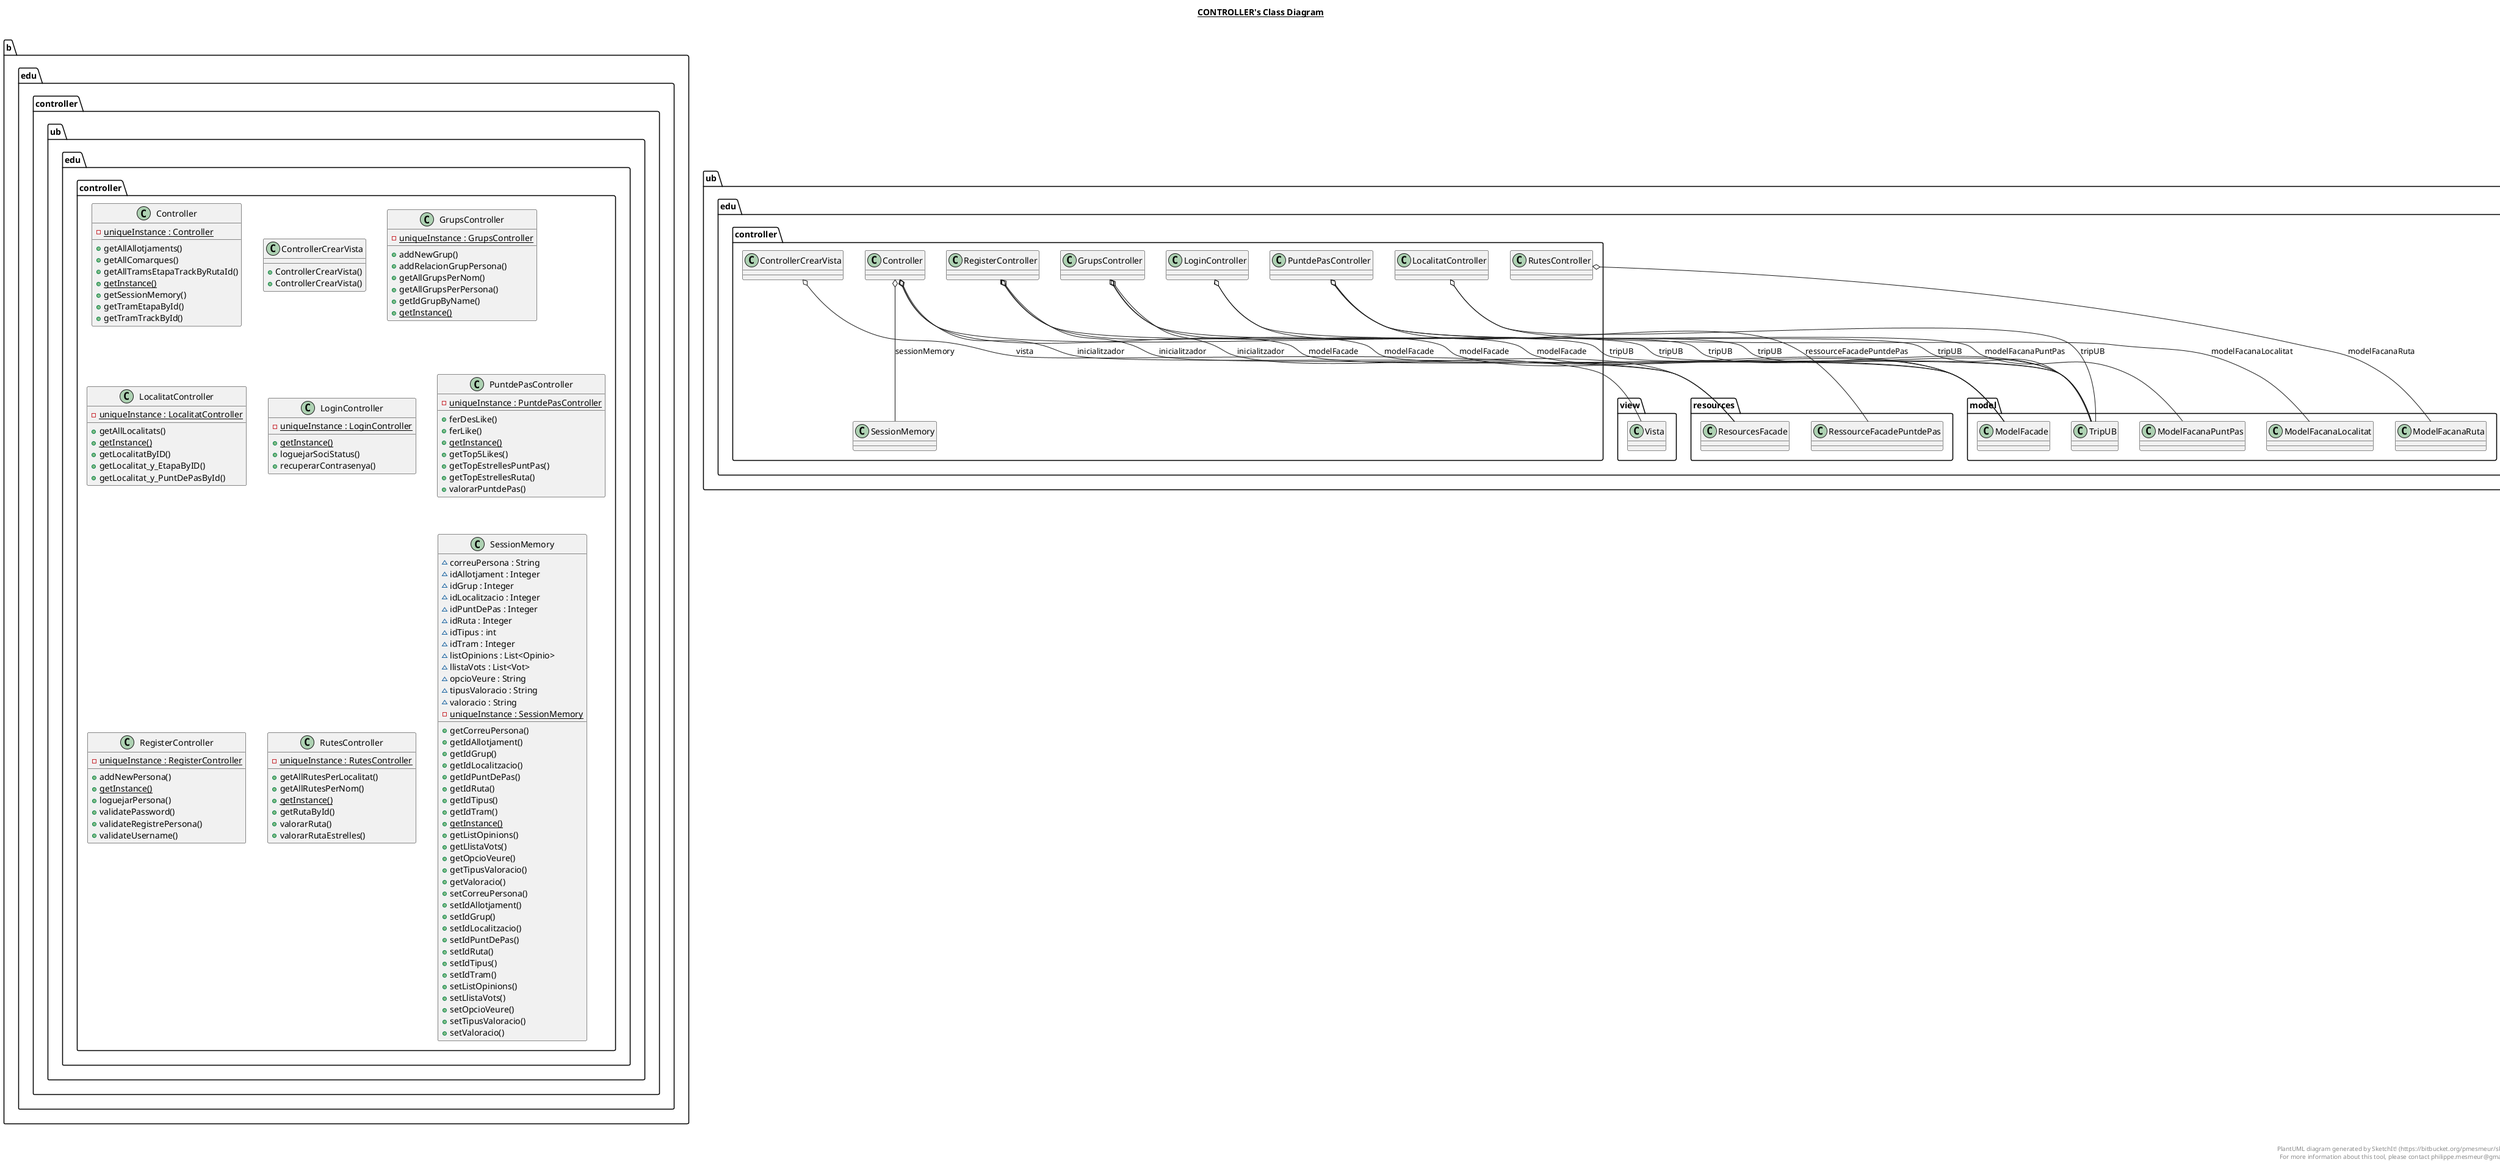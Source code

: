 @startuml

title __CONTROLLER's Class Diagram__\n


    namespace b.edu {
      namespace controller {
        class ub.edu.controller.Controller {
            {static} - uniqueInstance : Controller
            + getAllAllotjaments()
            + getAllComarques()
            + getAllTramsEtapaTrackByRutaId()
            {static} + getInstance()
            + getSessionMemory()
            + getTramEtapaById()
            + getTramTrackById()
        }
      }
    }

  

    namespace b.edu {
      namespace controller {
        class ub.edu.controller.ControllerCrearVista {
            + ControllerCrearVista()
            + ControllerCrearVista()
        }
      }
    }

  

    namespace b.edu {
      namespace controller {
        class ub.edu.controller.GrupsController {
            {static} - uniqueInstance : GrupsController
            + addNewGrup()
            + addRelacionGrupPersona()
            + getAllGrupsPerNom()
            + getAllGrupsPerPersona()
            + getIdGrupByName()
            {static} + getInstance()
        }
      }
    }

  

    namespace b.edu {
      namespace controller {
        class ub.edu.controller.LocalitatController {
            {static} - uniqueInstance : LocalitatController
            + getAllLocalitats()
            {static} + getInstance()
            + getLocalitatByID()
            + getLocalitat_y_EtapaByID()
            + getLocalitat_y_PuntDePasById()
        }
      }
    }

  

    namespace b.edu {
      namespace controller {
        class ub.edu.controller.LoginController {
            {static} - uniqueInstance : LoginController
            {static} + getInstance()
            + loguejarSociStatus()
            + recuperarContrasenya()
        }
      }
    }

  

    namespace b.edu {
      namespace controller {
        class ub.edu.controller.PuntdePasController {
            {static} - uniqueInstance : PuntdePasController
            + ferDesLike()
            + ferLike()
            {static} + getInstance()
            + getTop5Likes()
            + getTopEstrellesPuntPas()
            + getTopEstrellesRuta()
            + valorarPuntdePas()
        }
      }
    }

  

    namespace b.edu {
      namespace controller {
        class ub.edu.controller.RegisterController {
            {static} - uniqueInstance : RegisterController
            + addNewPersona()
            {static} + getInstance()
            + loguejarPersona()
            + validatePassword()
            + validateRegistrePersona()
            + validateUsername()
        }
      }
    }

  

    namespace b.edu {
      namespace controller {
        class ub.edu.controller.RutesController {
            {static} - uniqueInstance : RutesController
            + getAllRutesPerLocalitat()
            + getAllRutesPerNom()
            {static} + getInstance()
            + getRutaById()
            + valorarRuta()
            + valorarRutaEstrelles()
        }
      }
    }

  

    namespace b.edu {
      namespace controller {
        class ub.edu.controller.SessionMemory {
            ~ correuPersona : String
            ~ idAllotjament : Integer
            ~ idGrup : Integer
            ~ idLocalitzacio : Integer
            ~ idPuntDePas : Integer
            ~ idRuta : Integer
            ~ idTipus : int
            ~ idTram : Integer
            ~ listOpinions : List<Opinio>
            ~ llistaVots : List<Vot>
            ~ opcioVeure : String
            ~ tipusValoracio : String
            ~ valoracio : String
            {static} - uniqueInstance : SessionMemory
            + getCorreuPersona()
            + getIdAllotjament()
            + getIdGrup()
            + getIdLocalitzacio()
            + getIdPuntDePas()
            + getIdRuta()
            + getIdTipus()
            + getIdTram()
            {static} + getInstance()
            + getListOpinions()
            + getLlistaVots()
            + getOpcioVeure()
            + getTipusValoracio()
            + getValoracio()
            + setCorreuPersona()
            + setIdAllotjament()
            + setIdGrup()
            + setIdLocalitzacio()
            + setIdPuntDePas()
            + setIdRuta()
            + setIdTipus()
            + setIdTram()
            + setListOpinions()
            + setLlistaVots()
            + setOpcioVeure()
            + setTipusValoracio()
            + setValoracio()
        }
      }
    }

  

  ub.edu.controller.Controller o-- ub.edu.resources.ResourcesFacade : inicialitzador
  ub.edu.controller.Controller o-- ub.edu.model.ModelFacade : modelFacade
  ub.edu.controller.Controller o-- ub.edu.controller.SessionMemory : sessionMemory
  ub.edu.controller.Controller o-- ub.edu.model.TripUB : tripUB
  ub.edu.controller.ControllerCrearVista o-- ub.edu.view.Vista : vista
  ub.edu.controller.GrupsController o-- ub.edu.resources.ResourcesFacade : inicialitzador
  ub.edu.controller.GrupsController o-- ub.edu.model.ModelFacade : modelFacade
  ub.edu.controller.GrupsController o-- ub.edu.model.TripUB : tripUB
  ub.edu.controller.LocalitatController o-- ub.edu.model.ModelFacanaLocalitat : modelFacanaLocalitat
  ub.edu.controller.LocalitatController o-- ub.edu.model.TripUB : tripUB
  ub.edu.controller.LoginController o-- ub.edu.model.ModelFacade : modelFacade
  ub.edu.controller.LoginController o-- ub.edu.model.TripUB : tripUB
  ub.edu.controller.PuntdePasController o-- ub.edu.model.ModelFacanaPuntPas : modelFacanaPuntPas
  ub.edu.controller.PuntdePasController o-- ub.edu.resources.RessourceFacadePuntdePas : ressourceFacadePuntdePas
  ub.edu.controller.PuntdePasController o-- ub.edu.model.TripUB : tripUB
  ub.edu.controller.RegisterController o-- ub.edu.resources.ResourcesFacade : inicialitzador
  ub.edu.controller.RegisterController o-- ub.edu.model.ModelFacade : modelFacade
  ub.edu.controller.RegisterController o-- ub.edu.model.TripUB : tripUB
  ub.edu.controller.RutesController o-- ub.edu.model.ModelFacanaRuta : modelFacanaRuta


right footer


PlantUML diagram generated by SketchIt! (https://bitbucket.org/pmesmeur/sketch.it)
For more information about this tool, please contact philippe.mesmeur@gmail.com
endfooter

@enduml
